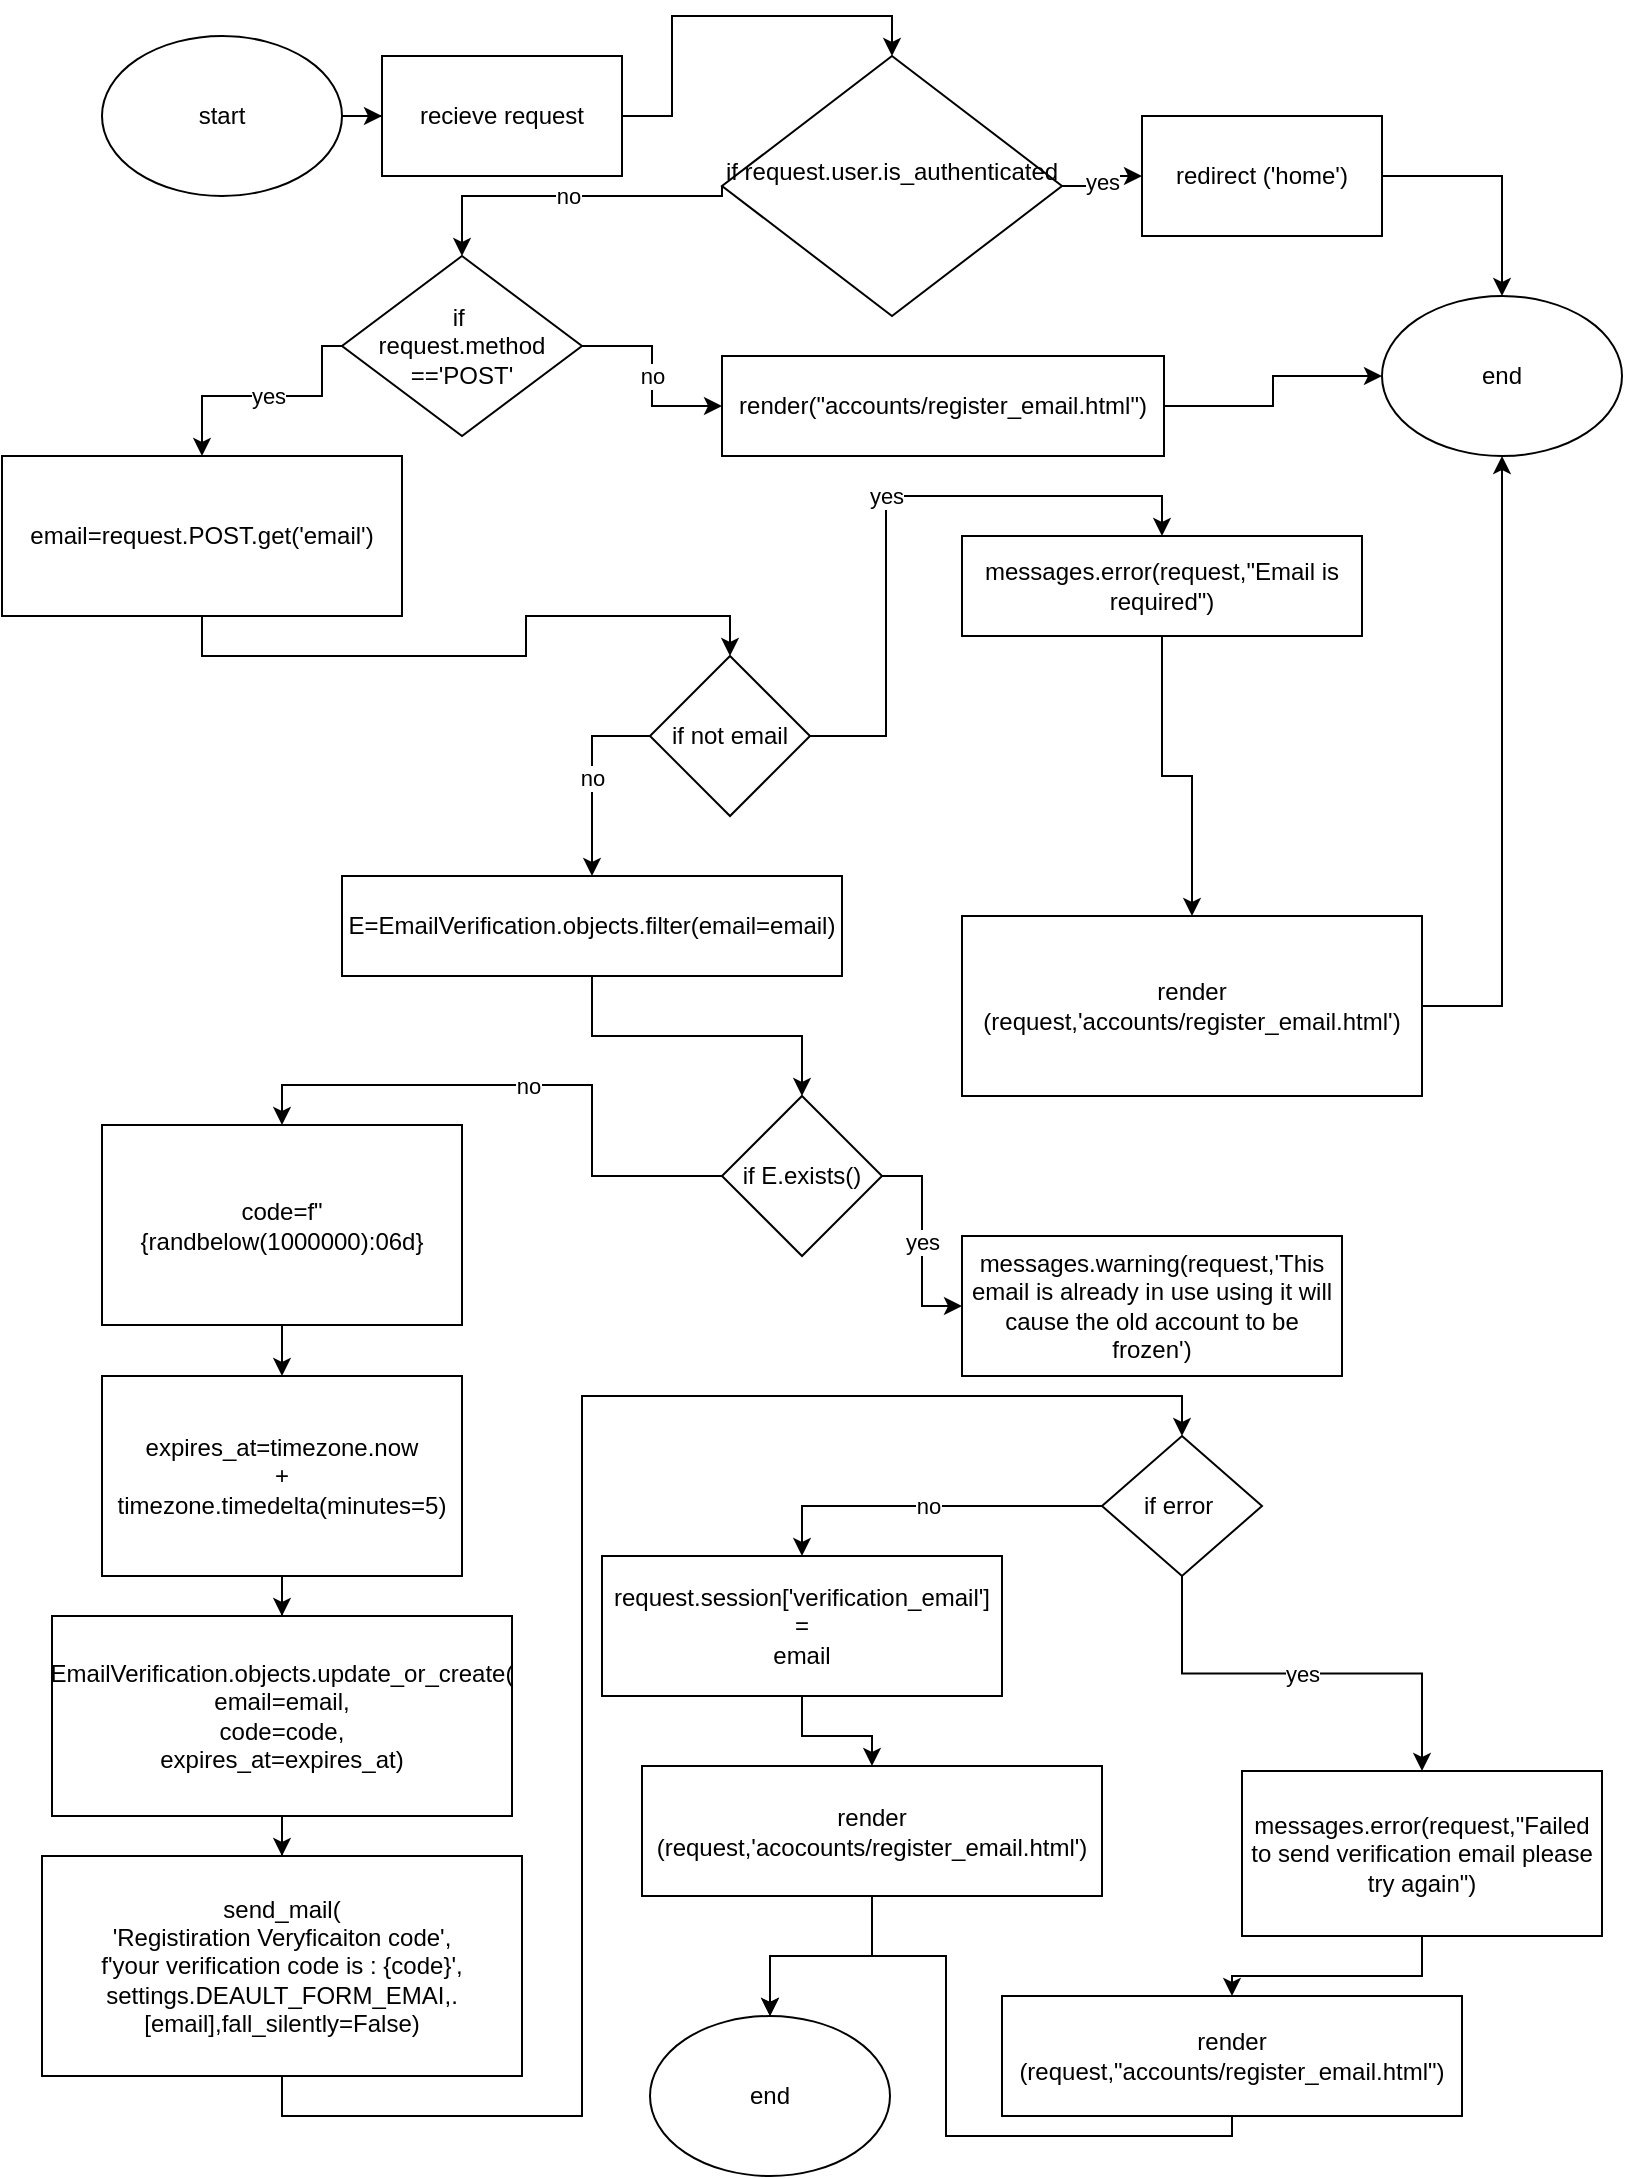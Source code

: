 <mxfile version="24.0.4" type="device">
  <diagram id="C5RBs43oDa-KdzZeNtuy" name="Page-1">
    <mxGraphModel dx="2320" dy="1102" grid="1" gridSize="10" guides="1" tooltips="1" connect="1" arrows="1" fold="1" page="1" pageScale="1" pageWidth="827" pageHeight="1169" math="0" shadow="0">
      <root>
        <mxCell id="WIyWlLk6GJQsqaUBKTNV-0" />
        <mxCell id="WIyWlLk6GJQsqaUBKTNV-1" parent="WIyWlLk6GJQsqaUBKTNV-0" />
        <mxCell id="DrqY0qf3_UpE_UGhZR60-7" style="edgeStyle=orthogonalEdgeStyle;rounded=0;orthogonalLoop=1;jettySize=auto;html=1;exitX=1;exitY=0.5;exitDx=0;exitDy=0;" parent="WIyWlLk6GJQsqaUBKTNV-1" source="DrqY0qf3_UpE_UGhZR60-4" target="DrqY0qf3_UpE_UGhZR60-6" edge="1">
          <mxGeometry relative="1" as="geometry" />
        </mxCell>
        <mxCell id="DrqY0qf3_UpE_UGhZR60-4" value="start" style="ellipse;whiteSpace=wrap;html=1;" parent="WIyWlLk6GJQsqaUBKTNV-1" vertex="1">
          <mxGeometry x="59" y="20" width="120" height="80" as="geometry" />
        </mxCell>
        <mxCell id="DrqY0qf3_UpE_UGhZR60-5" value="end" style="ellipse;whiteSpace=wrap;html=1;" parent="WIyWlLk6GJQsqaUBKTNV-1" vertex="1">
          <mxGeometry x="699" y="150" width="120" height="80" as="geometry" />
        </mxCell>
        <mxCell id="DrqY0qf3_UpE_UGhZR60-10" style="edgeStyle=orthogonalEdgeStyle;rounded=0;orthogonalLoop=1;jettySize=auto;html=1;exitX=1;exitY=0.5;exitDx=0;exitDy=0;entryX=0.5;entryY=0;entryDx=0;entryDy=0;" parent="WIyWlLk6GJQsqaUBKTNV-1" source="DrqY0qf3_UpE_UGhZR60-6" target="DrqY0qf3_UpE_UGhZR60-9" edge="1">
          <mxGeometry relative="1" as="geometry" />
        </mxCell>
        <mxCell id="DrqY0qf3_UpE_UGhZR60-6" value="recieve request" style="rounded=0;whiteSpace=wrap;html=1;" parent="WIyWlLk6GJQsqaUBKTNV-1" vertex="1">
          <mxGeometry x="199" y="30" width="120" height="60" as="geometry" />
        </mxCell>
        <mxCell id="DrqY0qf3_UpE_UGhZR60-13" value="yes" style="edgeStyle=orthogonalEdgeStyle;rounded=0;orthogonalLoop=1;jettySize=auto;html=1;exitX=1;exitY=0.5;exitDx=0;exitDy=0;entryX=0;entryY=0.5;entryDx=0;entryDy=0;" parent="WIyWlLk6GJQsqaUBKTNV-1" source="DrqY0qf3_UpE_UGhZR60-9" target="DrqY0qf3_UpE_UGhZR60-12" edge="1">
          <mxGeometry relative="1" as="geometry" />
        </mxCell>
        <mxCell id="DrqY0qf3_UpE_UGhZR60-19" value="no" style="edgeStyle=orthogonalEdgeStyle;rounded=0;orthogonalLoop=1;jettySize=auto;html=1;exitX=0;exitY=0.5;exitDx=0;exitDy=0;entryX=0.5;entryY=0;entryDx=0;entryDy=0;" parent="WIyWlLk6GJQsqaUBKTNV-1" source="DrqY0qf3_UpE_UGhZR60-9" target="DrqY0qf3_UpE_UGhZR60-16" edge="1">
          <mxGeometry relative="1" as="geometry">
            <Array as="points">
              <mxPoint x="369" y="100" />
              <mxPoint x="239" y="100" />
            </Array>
          </mxGeometry>
        </mxCell>
        <mxCell id="DrqY0qf3_UpE_UGhZR60-9" value="if request.user.is_authenticated&lt;div&gt;&lt;br&gt;&lt;/div&gt;" style="rhombus;whiteSpace=wrap;html=1;" parent="WIyWlLk6GJQsqaUBKTNV-1" vertex="1">
          <mxGeometry x="369" y="30" width="170" height="130" as="geometry" />
        </mxCell>
        <mxCell id="DrqY0qf3_UpE_UGhZR60-14" style="edgeStyle=orthogonalEdgeStyle;rounded=0;orthogonalLoop=1;jettySize=auto;html=1;exitX=1;exitY=0.5;exitDx=0;exitDy=0;entryX=0.5;entryY=0;entryDx=0;entryDy=0;" parent="WIyWlLk6GJQsqaUBKTNV-1" source="DrqY0qf3_UpE_UGhZR60-12" target="DrqY0qf3_UpE_UGhZR60-5" edge="1">
          <mxGeometry relative="1" as="geometry">
            <mxPoint x="729" y="90" as="targetPoint" />
          </mxGeometry>
        </mxCell>
        <mxCell id="DrqY0qf3_UpE_UGhZR60-12" value="redirect (&#39;home&#39;)" style="rounded=0;whiteSpace=wrap;html=1;" parent="WIyWlLk6GJQsqaUBKTNV-1" vertex="1">
          <mxGeometry x="579" y="60" width="120" height="60" as="geometry" />
        </mxCell>
        <mxCell id="DrqY0qf3_UpE_UGhZR60-21" value="yes" style="edgeStyle=orthogonalEdgeStyle;rounded=0;orthogonalLoop=1;jettySize=auto;html=1;entryX=0.5;entryY=0;entryDx=0;entryDy=0;exitX=0;exitY=0.5;exitDx=0;exitDy=0;" parent="WIyWlLk6GJQsqaUBKTNV-1" source="DrqY0qf3_UpE_UGhZR60-16" target="DrqY0qf3_UpE_UGhZR60-20" edge="1">
          <mxGeometry relative="1" as="geometry">
            <Array as="points">
              <mxPoint x="169" y="175" />
              <mxPoint x="169" y="200" />
              <mxPoint x="109" y="200" />
            </Array>
          </mxGeometry>
        </mxCell>
        <mxCell id="tftde-_Lvce57QczOa0r-6" value="no" style="edgeStyle=orthogonalEdgeStyle;rounded=0;orthogonalLoop=1;jettySize=auto;html=1;exitX=1;exitY=0.5;exitDx=0;exitDy=0;" edge="1" parent="WIyWlLk6GJQsqaUBKTNV-1" source="DrqY0qf3_UpE_UGhZR60-16" target="tftde-_Lvce57QczOa0r-7">
          <mxGeometry relative="1" as="geometry">
            <mxPoint x="320" y="190" as="targetPoint" />
          </mxGeometry>
        </mxCell>
        <mxCell id="DrqY0qf3_UpE_UGhZR60-16" value="if&amp;nbsp;&lt;div&gt;request.method&lt;div&gt;==&#39;POST&#39;&lt;/div&gt;&lt;/div&gt;" style="rhombus;whiteSpace=wrap;html=1;" parent="WIyWlLk6GJQsqaUBKTNV-1" vertex="1">
          <mxGeometry x="179" y="130" width="120" height="90" as="geometry" />
        </mxCell>
        <mxCell id="DrqY0qf3_UpE_UGhZR60-22" style="edgeStyle=orthogonalEdgeStyle;rounded=0;orthogonalLoop=1;jettySize=auto;html=1;exitX=0.5;exitY=1;exitDx=0;exitDy=0;" parent="WIyWlLk6GJQsqaUBKTNV-1" source="DrqY0qf3_UpE_UGhZR60-20" target="DrqY0qf3_UpE_UGhZR60-24" edge="1">
          <mxGeometry relative="1" as="geometry">
            <mxPoint x="329" y="370" as="targetPoint" />
          </mxGeometry>
        </mxCell>
        <mxCell id="DrqY0qf3_UpE_UGhZR60-20" value="email=request.POST.get(&#39;email&#39;)" style="rounded=0;whiteSpace=wrap;html=1;" parent="WIyWlLk6GJQsqaUBKTNV-1" vertex="1">
          <mxGeometry x="9" y="230" width="200" height="80" as="geometry" />
        </mxCell>
        <mxCell id="DrqY0qf3_UpE_UGhZR60-28" value="yes" style="edgeStyle=orthogonalEdgeStyle;rounded=0;orthogonalLoop=1;jettySize=auto;html=1;exitX=1;exitY=0.5;exitDx=0;exitDy=0;entryX=0.5;entryY=0;entryDx=0;entryDy=0;" parent="WIyWlLk6GJQsqaUBKTNV-1" source="DrqY0qf3_UpE_UGhZR60-24" target="DrqY0qf3_UpE_UGhZR60-27" edge="1">
          <mxGeometry relative="1" as="geometry" />
        </mxCell>
        <mxCell id="DrqY0qf3_UpE_UGhZR60-38" value="no" style="edgeStyle=orthogonalEdgeStyle;rounded=0;orthogonalLoop=1;jettySize=auto;html=1;exitX=0;exitY=0.5;exitDx=0;exitDy=0;entryX=0.5;entryY=0;entryDx=0;entryDy=0;" parent="WIyWlLk6GJQsqaUBKTNV-1" source="DrqY0qf3_UpE_UGhZR60-24" target="DrqY0qf3_UpE_UGhZR60-36" edge="1">
          <mxGeometry relative="1" as="geometry" />
        </mxCell>
        <mxCell id="DrqY0qf3_UpE_UGhZR60-24" value="if not email" style="rhombus;whiteSpace=wrap;html=1;" parent="WIyWlLk6GJQsqaUBKTNV-1" vertex="1">
          <mxGeometry x="333" y="330" width="80" height="80" as="geometry" />
        </mxCell>
        <mxCell id="DrqY0qf3_UpE_UGhZR60-29" style="edgeStyle=orthogonalEdgeStyle;rounded=0;orthogonalLoop=1;jettySize=auto;html=1;exitX=0.5;exitY=1;exitDx=0;exitDy=0;" parent="WIyWlLk6GJQsqaUBKTNV-1" source="DrqY0qf3_UpE_UGhZR60-27" target="DrqY0qf3_UpE_UGhZR60-30" edge="1">
          <mxGeometry relative="1" as="geometry">
            <mxPoint x="499" y="460" as="targetPoint" />
          </mxGeometry>
        </mxCell>
        <mxCell id="DrqY0qf3_UpE_UGhZR60-27" value="messages.error(request,&quot;Email is required&quot;)" style="rounded=0;whiteSpace=wrap;html=1;" parent="WIyWlLk6GJQsqaUBKTNV-1" vertex="1">
          <mxGeometry x="489" y="270" width="200" height="50" as="geometry" />
        </mxCell>
        <mxCell id="DrqY0qf3_UpE_UGhZR60-32" style="edgeStyle=orthogonalEdgeStyle;rounded=0;orthogonalLoop=1;jettySize=auto;html=1;exitX=1;exitY=0.5;exitDx=0;exitDy=0;entryX=0.5;entryY=1;entryDx=0;entryDy=0;" parent="WIyWlLk6GJQsqaUBKTNV-1" source="DrqY0qf3_UpE_UGhZR60-30" target="DrqY0qf3_UpE_UGhZR60-5" edge="1">
          <mxGeometry relative="1" as="geometry" />
        </mxCell>
        <mxCell id="DrqY0qf3_UpE_UGhZR60-30" value="render (request,&#39;accounts/register_email.html&#39;)" style="rounded=0;whiteSpace=wrap;html=1;" parent="WIyWlLk6GJQsqaUBKTNV-1" vertex="1">
          <mxGeometry x="489" y="460" width="230" height="90" as="geometry" />
        </mxCell>
        <mxCell id="DrqY0qf3_UpE_UGhZR60-42" value="yes" style="edgeStyle=orthogonalEdgeStyle;rounded=0;orthogonalLoop=1;jettySize=auto;html=1;" parent="WIyWlLk6GJQsqaUBKTNV-1" source="DrqY0qf3_UpE_UGhZR60-34" target="DrqY0qf3_UpE_UGhZR60-41" edge="1">
          <mxGeometry relative="1" as="geometry" />
        </mxCell>
        <mxCell id="DrqY0qf3_UpE_UGhZR60-44" value="no" style="edgeStyle=orthogonalEdgeStyle;rounded=0;orthogonalLoop=1;jettySize=auto;html=1;entryX=0.5;entryY=0;entryDx=0;entryDy=0;exitX=0;exitY=0.5;exitDx=0;exitDy=0;" parent="WIyWlLk6GJQsqaUBKTNV-1" source="DrqY0qf3_UpE_UGhZR60-34" target="DrqY0qf3_UpE_UGhZR60-43" edge="1">
          <mxGeometry relative="1" as="geometry" />
        </mxCell>
        <mxCell id="DrqY0qf3_UpE_UGhZR60-34" value="if E.exists()" style="rhombus;whiteSpace=wrap;html=1;" parent="WIyWlLk6GJQsqaUBKTNV-1" vertex="1">
          <mxGeometry x="369" y="550" width="80" height="80" as="geometry" />
        </mxCell>
        <mxCell id="DrqY0qf3_UpE_UGhZR60-39" style="edgeStyle=orthogonalEdgeStyle;rounded=0;orthogonalLoop=1;jettySize=auto;html=1;exitX=0.5;exitY=1;exitDx=0;exitDy=0;entryX=0.5;entryY=0;entryDx=0;entryDy=0;" parent="WIyWlLk6GJQsqaUBKTNV-1" source="DrqY0qf3_UpE_UGhZR60-36" target="DrqY0qf3_UpE_UGhZR60-34" edge="1">
          <mxGeometry relative="1" as="geometry" />
        </mxCell>
        <mxCell id="DrqY0qf3_UpE_UGhZR60-36" value="E=EmailVerification.objects.filter(email=email)" style="rounded=0;whiteSpace=wrap;html=1;" parent="WIyWlLk6GJQsqaUBKTNV-1" vertex="1">
          <mxGeometry x="179" y="440" width="250" height="50" as="geometry" />
        </mxCell>
        <mxCell id="DrqY0qf3_UpE_UGhZR60-37" style="edgeStyle=orthogonalEdgeStyle;rounded=0;orthogonalLoop=1;jettySize=auto;html=1;exitX=0.5;exitY=1;exitDx=0;exitDy=0;" parent="WIyWlLk6GJQsqaUBKTNV-1" source="DrqY0qf3_UpE_UGhZR60-36" target="DrqY0qf3_UpE_UGhZR60-36" edge="1">
          <mxGeometry relative="1" as="geometry" />
        </mxCell>
        <mxCell id="DrqY0qf3_UpE_UGhZR60-41" value="messages.warning(request,&#39;This email is already in use using it will cause the old account to be frozen&#39;)" style="whiteSpace=wrap;html=1;" parent="WIyWlLk6GJQsqaUBKTNV-1" vertex="1">
          <mxGeometry x="489" y="620" width="190" height="70" as="geometry" />
        </mxCell>
        <mxCell id="DrqY0qf3_UpE_UGhZR60-49" value="" style="edgeStyle=orthogonalEdgeStyle;rounded=0;orthogonalLoop=1;jettySize=auto;html=1;" parent="WIyWlLk6GJQsqaUBKTNV-1" source="DrqY0qf3_UpE_UGhZR60-43" target="DrqY0qf3_UpE_UGhZR60-48" edge="1">
          <mxGeometry relative="1" as="geometry" />
        </mxCell>
        <mxCell id="DrqY0qf3_UpE_UGhZR60-43" value="code=f&quot;{randbelow(1000000):06d}" style="whiteSpace=wrap;html=1;" parent="WIyWlLk6GJQsqaUBKTNV-1" vertex="1">
          <mxGeometry x="59" y="564.5" width="180" height="100" as="geometry" />
        </mxCell>
        <mxCell id="DrqY0qf3_UpE_UGhZR60-54" value="" style="edgeStyle=orthogonalEdgeStyle;rounded=0;orthogonalLoop=1;jettySize=auto;html=1;" parent="WIyWlLk6GJQsqaUBKTNV-1" source="DrqY0qf3_UpE_UGhZR60-48" target="DrqY0qf3_UpE_UGhZR60-53" edge="1">
          <mxGeometry relative="1" as="geometry" />
        </mxCell>
        <mxCell id="DrqY0qf3_UpE_UGhZR60-48" value="expires_at=timezone.now&lt;div&gt;+&lt;/div&gt;&lt;div&gt;timezone.timedelta(minutes=5)&lt;/div&gt;" style="whiteSpace=wrap;html=1;" parent="WIyWlLk6GJQsqaUBKTNV-1" vertex="1">
          <mxGeometry x="59" y="690" width="180" height="100" as="geometry" />
        </mxCell>
        <mxCell id="DrqY0qf3_UpE_UGhZR60-56" value="" style="edgeStyle=orthogonalEdgeStyle;rounded=0;orthogonalLoop=1;jettySize=auto;html=1;" parent="WIyWlLk6GJQsqaUBKTNV-1" source="DrqY0qf3_UpE_UGhZR60-53" target="DrqY0qf3_UpE_UGhZR60-55" edge="1">
          <mxGeometry relative="1" as="geometry" />
        </mxCell>
        <mxCell id="DrqY0qf3_UpE_UGhZR60-53" value="EmailVerification.objects.update_or_create(&lt;div&gt;email=email,&lt;div&gt;code=code,&lt;div&gt;expires_at=expires_at)&lt;/div&gt;&lt;/div&gt;&lt;/div&gt;" style="whiteSpace=wrap;html=1;" parent="WIyWlLk6GJQsqaUBKTNV-1" vertex="1">
          <mxGeometry x="34" y="810" width="230" height="100" as="geometry" />
        </mxCell>
        <mxCell id="DrqY0qf3_UpE_UGhZR60-71" style="edgeStyle=orthogonalEdgeStyle;rounded=0;orthogonalLoop=1;jettySize=auto;html=1;exitX=0.5;exitY=1;exitDx=0;exitDy=0;entryX=0.5;entryY=0;entryDx=0;entryDy=0;" parent="WIyWlLk6GJQsqaUBKTNV-1" source="DrqY0qf3_UpE_UGhZR60-55" target="DrqY0qf3_UpE_UGhZR60-59" edge="1">
          <mxGeometry relative="1" as="geometry">
            <Array as="points">
              <mxPoint x="149" y="1060" />
              <mxPoint x="299" y="1060" />
              <mxPoint x="299" y="700" />
              <mxPoint x="599" y="700" />
            </Array>
          </mxGeometry>
        </mxCell>
        <mxCell id="DrqY0qf3_UpE_UGhZR60-55" value="send_mail(&lt;div&gt;&#39;Registiration Veryficaiton code&#39;,&lt;/div&gt;&lt;div&gt;&lt;span style=&quot;background-color: initial;&quot;&gt;f&#39;your verification code is : {code}&#39;,&lt;/span&gt;&lt;/div&gt;&lt;div&gt;&lt;span style=&quot;background-color: initial;&quot;&gt;settings.DEAULT_FORM_EMAI,.[email],fall_silently=False)&lt;/span&gt;&lt;/div&gt;" style="whiteSpace=wrap;html=1;" parent="WIyWlLk6GJQsqaUBKTNV-1" vertex="1">
          <mxGeometry x="29" y="930" width="240" height="110" as="geometry" />
        </mxCell>
        <mxCell id="DrqY0qf3_UpE_UGhZR60-62" value="yes" style="edgeStyle=orthogonalEdgeStyle;rounded=0;orthogonalLoop=1;jettySize=auto;html=1;entryX=0.5;entryY=0;entryDx=0;entryDy=0;" parent="WIyWlLk6GJQsqaUBKTNV-1" source="DrqY0qf3_UpE_UGhZR60-59" target="DrqY0qf3_UpE_UGhZR60-61" edge="1">
          <mxGeometry relative="1" as="geometry" />
        </mxCell>
        <mxCell id="DrqY0qf3_UpE_UGhZR60-66" value="no" style="edgeStyle=orthogonalEdgeStyle;rounded=0;orthogonalLoop=1;jettySize=auto;html=1;entryX=0.5;entryY=0;entryDx=0;entryDy=0;" parent="WIyWlLk6GJQsqaUBKTNV-1" source="DrqY0qf3_UpE_UGhZR60-59" target="DrqY0qf3_UpE_UGhZR60-65" edge="1">
          <mxGeometry relative="1" as="geometry" />
        </mxCell>
        <mxCell id="DrqY0qf3_UpE_UGhZR60-59" value="if error&amp;nbsp;" style="rhombus;whiteSpace=wrap;html=1;" parent="WIyWlLk6GJQsqaUBKTNV-1" vertex="1">
          <mxGeometry x="559" y="720" width="80" height="70" as="geometry" />
        </mxCell>
        <mxCell id="DrqY0qf3_UpE_UGhZR60-64" value="" style="edgeStyle=orthogonalEdgeStyle;rounded=0;orthogonalLoop=1;jettySize=auto;html=1;" parent="WIyWlLk6GJQsqaUBKTNV-1" source="DrqY0qf3_UpE_UGhZR60-61" target="DrqY0qf3_UpE_UGhZR60-63" edge="1">
          <mxGeometry relative="1" as="geometry" />
        </mxCell>
        <mxCell id="DrqY0qf3_UpE_UGhZR60-61" value="messages.error(request,&quot;Failed to send verification email please try again&quot;)" style="whiteSpace=wrap;html=1;" parent="WIyWlLk6GJQsqaUBKTNV-1" vertex="1">
          <mxGeometry x="629" y="887.5" width="180" height="82.5" as="geometry" />
        </mxCell>
        <mxCell id="DrqY0qf3_UpE_UGhZR60-74" style="edgeStyle=orthogonalEdgeStyle;rounded=0;orthogonalLoop=1;jettySize=auto;html=1;exitX=0.5;exitY=1;exitDx=0;exitDy=0;entryX=0.5;entryY=0;entryDx=0;entryDy=0;" parent="WIyWlLk6GJQsqaUBKTNV-1" source="DrqY0qf3_UpE_UGhZR60-63" target="DrqY0qf3_UpE_UGhZR60-72" edge="1">
          <mxGeometry relative="1" as="geometry">
            <Array as="points">
              <mxPoint x="624" y="1070" />
              <mxPoint x="481" y="1070" />
              <mxPoint x="481" y="980" />
              <mxPoint x="393" y="980" />
            </Array>
          </mxGeometry>
        </mxCell>
        <mxCell id="DrqY0qf3_UpE_UGhZR60-63" value="render (request,&quot;accounts/register_email.html&quot;)" style="whiteSpace=wrap;html=1;" parent="WIyWlLk6GJQsqaUBKTNV-1" vertex="1">
          <mxGeometry x="509" y="1000" width="230" height="60" as="geometry" />
        </mxCell>
        <mxCell id="DrqY0qf3_UpE_UGhZR60-68" value="" style="edgeStyle=orthogonalEdgeStyle;rounded=0;orthogonalLoop=1;jettySize=auto;html=1;" parent="WIyWlLk6GJQsqaUBKTNV-1" source="DrqY0qf3_UpE_UGhZR60-65" target="DrqY0qf3_UpE_UGhZR60-67" edge="1">
          <mxGeometry relative="1" as="geometry" />
        </mxCell>
        <mxCell id="DrqY0qf3_UpE_UGhZR60-65" value="request.session[&#39;verification_email&#39;]&lt;div&gt;=&lt;/div&gt;&lt;div&gt;email&lt;/div&gt;" style="whiteSpace=wrap;html=1;" parent="WIyWlLk6GJQsqaUBKTNV-1" vertex="1">
          <mxGeometry x="309" y="780" width="200" height="70" as="geometry" />
        </mxCell>
        <mxCell id="DrqY0qf3_UpE_UGhZR60-73" style="edgeStyle=orthogonalEdgeStyle;rounded=0;orthogonalLoop=1;jettySize=auto;html=1;exitX=0.5;exitY=1;exitDx=0;exitDy=0;entryX=0.5;entryY=0;entryDx=0;entryDy=0;" parent="WIyWlLk6GJQsqaUBKTNV-1" source="DrqY0qf3_UpE_UGhZR60-67" target="DrqY0qf3_UpE_UGhZR60-72" edge="1">
          <mxGeometry relative="1" as="geometry" />
        </mxCell>
        <mxCell id="DrqY0qf3_UpE_UGhZR60-67" value="render&lt;div&gt;(request,&#39;acocounts/register_email.html&#39;)&lt;/div&gt;" style="whiteSpace=wrap;html=1;" parent="WIyWlLk6GJQsqaUBKTNV-1" vertex="1">
          <mxGeometry x="329" y="885" width="230" height="65" as="geometry" />
        </mxCell>
        <mxCell id="DrqY0qf3_UpE_UGhZR60-72" value="end" style="ellipse;whiteSpace=wrap;html=1;" parent="WIyWlLk6GJQsqaUBKTNV-1" vertex="1">
          <mxGeometry x="333" y="1010" width="120" height="80" as="geometry" />
        </mxCell>
        <mxCell id="tftde-_Lvce57QczOa0r-8" style="edgeStyle=orthogonalEdgeStyle;rounded=0;orthogonalLoop=1;jettySize=auto;html=1;entryX=0;entryY=0.5;entryDx=0;entryDy=0;" edge="1" parent="WIyWlLk6GJQsqaUBKTNV-1" source="tftde-_Lvce57QczOa0r-7" target="DrqY0qf3_UpE_UGhZR60-5">
          <mxGeometry relative="1" as="geometry" />
        </mxCell>
        <mxCell id="tftde-_Lvce57QczOa0r-7" value="render(&quot;accounts/register_email.html&quot;)" style="rounded=0;whiteSpace=wrap;html=1;" vertex="1" parent="WIyWlLk6GJQsqaUBKTNV-1">
          <mxGeometry x="369" y="180" width="221" height="50" as="geometry" />
        </mxCell>
      </root>
    </mxGraphModel>
  </diagram>
</mxfile>
